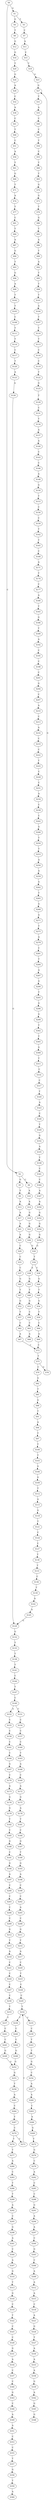 strict digraph  {
	S0 -> S1 [ label = G ];
	S0 -> S2 [ label = C ];
	S1 -> S3 [ label = T ];
	S1 -> S4 [ label = G ];
	S2 -> S5 [ label = G ];
	S2 -> S6 [ label = C ];
	S3 -> S7 [ label = C ];
	S4 -> S8 [ label = T ];
	S5 -> S9 [ label = T ];
	S6 -> S10 [ label = A ];
	S7 -> S11 [ label = A ];
	S8 -> S12 [ label = G ];
	S9 -> S13 [ label = A ];
	S10 -> S14 [ label = A ];
	S11 -> S15 [ label = C ];
	S12 -> S16 [ label = G ];
	S13 -> S17 [ label = A ];
	S14 -> S18 [ label = G ];
	S15 -> S19 [ label = T ];
	S16 -> S20 [ label = T ];
	S17 -> S21 [ label = A ];
	S18 -> S22 [ label = G ];
	S19 -> S23 [ label = G ];
	S20 -> S24 [ label = G ];
	S21 -> S25 [ label = A ];
	S22 -> S26 [ label = G ];
	S23 -> S27 [ label = G ];
	S24 -> S28 [ label = A ];
	S25 -> S29 [ label = C ];
	S26 -> S30 [ label = G ];
	S27 -> S31 [ label = T ];
	S28 -> S32 [ label = C ];
	S29 -> S33 [ label = C ];
	S30 -> S34 [ label = T ];
	S31 -> S35 [ label = A ];
	S32 -> S36 [ label = A ];
	S33 -> S37 [ label = C ];
	S34 -> S38 [ label = A ];
	S34 -> S39 [ label = C ];
	S35 -> S40 [ label = C ];
	S36 -> S41 [ label = C ];
	S37 -> S42 [ label = G ];
	S38 -> S43 [ label = G ];
	S39 -> S44 [ label = G ];
	S40 -> S45 [ label = C ];
	S41 -> S46 [ label = T ];
	S42 -> S47 [ label = T ];
	S43 -> S48 [ label = T ];
	S44 -> S49 [ label = T ];
	S45 -> S50 [ label = T ];
	S46 -> S51 [ label = C ];
	S47 -> S52 [ label = G ];
	S48 -> S53 [ label = G ];
	S49 -> S54 [ label = G ];
	S50 -> S55 [ label = C ];
	S51 -> S56 [ label = A ];
	S52 -> S57 [ label = T ];
	S53 -> S58 [ label = C ];
	S54 -> S59 [ label = T ];
	S55 -> S60 [ label = T ];
	S56 -> S61 [ label = T ];
	S57 -> S62 [ label = C ];
	S58 -> S63 [ label = C ];
	S59 -> S64 [ label = C ];
	S60 -> S65 [ label = T ];
	S61 -> S66 [ label = G ];
	S62 -> S67 [ label = A ];
	S63 -> S68 [ label = A ];
	S64 -> S69 [ label = A ];
	S65 -> S70 [ label = G ];
	S66 -> S71 [ label = T ];
	S67 -> S72 [ label = C ];
	S69 -> S72 [ label = C ];
	S70 -> S73 [ label = G ];
	S71 -> S74 [ label = A ];
	S72 -> S75 [ label = T ];
	S73 -> S76 [ label = T ];
	S74 -> S77 [ label = T ];
	S75 -> S78 [ label = G ];
	S75 -> S79 [ label = C ];
	S76 -> S80 [ label = G ];
	S77 -> S81 [ label = C ];
	S78 -> S27 [ label = G ];
	S79 -> S82 [ label = G ];
	S80 -> S83 [ label = T ];
	S81 -> S84 [ label = T ];
	S82 -> S85 [ label = T ];
	S83 -> S86 [ label = A ];
	S84 -> S87 [ label = A ];
	S85 -> S88 [ label = G ];
	S86 -> S89 [ label = T ];
	S87 -> S90 [ label = G ];
	S88 -> S91 [ label = T ];
	S89 -> S92 [ label = A ];
	S90 -> S93 [ label = T ];
	S91 -> S94 [ label = A ];
	S92 -> S95 [ label = T ];
	S93 -> S96 [ label = G ];
	S94 -> S97 [ label = T ];
	S95 -> S98 [ label = T ];
	S96 -> S99 [ label = A ];
	S97 -> S100 [ label = T ];
	S98 -> S101 [ label = T ];
	S99 -> S102 [ label = T ];
	S100 -> S103 [ label = T ];
	S101 -> S104 [ label = A ];
	S102 -> S105 [ label = T ];
	S103 -> S106 [ label = G ];
	S104 -> S107 [ label = T ];
	S105 -> S108 [ label = C ];
	S106 -> S109 [ label = G ];
	S107 -> S110 [ label = T ];
	S108 -> S111 [ label = T ];
	S109 -> S112 [ label = T ];
	S110 -> S113 [ label = T ];
	S111 -> S114 [ label = T ];
	S112 -> S115 [ label = G ];
	S113 -> S116 [ label = C ];
	S114 -> S117 [ label = C ];
	S115 -> S118 [ label = G ];
	S116 -> S119 [ label = C ];
	S117 -> S120 [ label = T ];
	S118 -> S121 [ label = T ];
	S119 -> S122 [ label = T ];
	S120 -> S123 [ label = A ];
	S121 -> S124 [ label = C ];
	S122 -> S125 [ label = G ];
	S123 -> S126 [ label = A ];
	S124 -> S127 [ label = C ];
	S125 -> S128 [ label = T ];
	S126 -> S129 [ label = G ];
	S127 -> S130 [ label = T ];
	S128 -> S131 [ label = C ];
	S129 -> S132 [ label = G ];
	S130 -> S133 [ label = T ];
	S131 -> S134 [ label = T ];
	S132 -> S135 [ label = T ];
	S133 -> S136 [ label = C ];
	S134 -> S137 [ label = A ];
	S135 -> S138 [ label = T ];
	S136 -> S139 [ label = T ];
	S137 -> S140 [ label = A ];
	S138 -> S141 [ label = T ];
	S139 -> S142 [ label = A ];
	S140 -> S143 [ label = C ];
	S141 -> S144 [ label = C ];
	S142 -> S145 [ label = A ];
	S143 -> S146 [ label = C ];
	S144 -> S147 [ label = T ];
	S145 -> S129 [ label = G ];
	S146 -> S148 [ label = A ];
	S147 -> S149 [ label = C ];
	S148 -> S150 [ label = G ];
	S149 -> S151 [ label = C ];
	S149 -> S152 [ label = A ];
	S150 -> S153 [ label = T ];
	S151 -> S154 [ label = C ];
	S152 -> S155 [ label = C ];
	S153 -> S156 [ label = C ];
	S154 -> S157 [ label = C ];
	S155 -> S158 [ label = C ];
	S156 -> S159 [ label = C ];
	S157 -> S160 [ label = C ];
	S158 -> S161 [ label = C ];
	S159 -> S162 [ label = T ];
	S160 -> S163 [ label = T ];
	S161 -> S164 [ label = C ];
	S162 -> S165 [ label = T ];
	S163 -> S166 [ label = A ];
	S164 -> S167 [ label = G ];
	S165 -> S168 [ label = C ];
	S166 -> S169 [ label = C ];
	S167 -> S170 [ label = C ];
	S168 -> S171 [ label = A ];
	S169 -> S172 [ label = A ];
	S170 -> S173 [ label = A ];
	S171 -> S174 [ label = T ];
	S172 -> S175 [ label = G ];
	S173 -> S176 [ label = G ];
	S174 -> S177 [ label = C ];
	S175 -> S178 [ label = A ];
	S176 -> S179 [ label = G ];
	S177 -> S180 [ label = A ];
	S178 -> S181 [ label = T ];
	S179 -> S182 [ label = T ];
	S180 -> S183 [ label = T ];
	S181 -> S184 [ label = C ];
	S182 -> S185 [ label = C ];
	S183 -> S186 [ label = G ];
	S184 -> S187 [ label = G ];
	S185 -> S188 [ label = G ];
	S186 -> S189 [ label = T ];
	S187 -> S190 [ label = T ];
	S188 -> S191 [ label = C ];
	S189 -> S192 [ label = A ];
	S190 -> S193 [ label = G ];
	S191 -> S194 [ label = G ];
	S192 -> S195 [ label = C ];
	S193 -> S196 [ label = A ];
	S194 -> S197 [ label = A ];
	S195 -> S198 [ label = C ];
	S196 -> S199 [ label = C ];
	S197 -> S200 [ label = C ];
	S198 -> S201 [ label = C ];
	S199 -> S202 [ label = C ];
	S200 -> S203 [ label = C ];
	S201 -> S204 [ label = G ];
	S202 -> S205 [ label = A ];
	S203 -> S206 [ label = C ];
	S204 -> S207 [ label = C ];
	S205 -> S208 [ label = C ];
	S206 -> S209 [ label = C ];
	S207 -> S210 [ label = A ];
	S208 -> S211 [ label = G ];
	S209 -> S212 [ label = G ];
	S210 -> S213 [ label = C ];
	S211 -> S214 [ label = T ];
	S212 -> S215 [ label = T ];
	S213 -> S216 [ label = A ];
	S214 -> S217 [ label = A ];
	S215 -> S218 [ label = A ];
	S216 -> S219 [ label = C ];
	S217 -> S220 [ label = C ];
	S218 -> S221 [ label = C ];
	S219 -> S222 [ label = C ];
	S220 -> S223 [ label = T ];
	S221 -> S224 [ label = C ];
	S222 -> S225 [ label = T ];
	S223 -> S226 [ label = C ];
	S224 -> S227 [ label = C ];
	S225 -> S228 [ label = C ];
	S226 -> S229 [ label = C ];
	S227 -> S230 [ label = C ];
	S228 -> S231 [ label = C ];
	S229 -> S232 [ label = T ];
	S230 -> S233 [ label = T ];
	S231 -> S234 [ label = A ];
	S232 -> S235 [ label = C ];
	S232 -> S236 [ label = T ];
	S233 -> S237 [ label = T ];
	S234 -> S238 [ label = C ];
	S235 -> S239 [ label = C ];
	S236 -> S240 [ label = C ];
	S237 -> S241 [ label = C ];
	S238 -> S242 [ label = C ];
	S239 -> S243 [ label = T ];
	S240 -> S244 [ label = C ];
	S241 -> S245 [ label = C ];
	S242 -> S246 [ label = G ];
	S243 -> S247 [ label = T ];
	S244 -> S248 [ label = G ];
	S245 -> S249 [ label = G ];
	S246 -> S250 [ label = T ];
	S247 -> S251 [ label = G ];
	S248 -> S252 [ label = G ];
	S249 -> S252 [ label = G ];
	S250 -> S253 [ label = T ];
	S251 -> S254 [ label = C ];
	S252 -> S255 [ label = G ];
	S253 -> S256 [ label = A ];
	S254 -> S257 [ label = A ];
	S255 -> S258 [ label = T ];
	S256 -> S259 [ label = A ];
	S257 -> S260 [ label = A ];
	S258 -> S261 [ label = A ];
	S259 -> S262 [ label = G ];
	S260 -> S263 [ label = C ];
	S261 -> S264 [ label = C ];
	S262 -> S265 [ label = T ];
	S263 -> S266 [ label = A ];
	S264 -> S267 [ label = T ];
	S265 -> S268 [ label = G ];
	S266 -> S269 [ label = G ];
	S267 -> S270 [ label = C ];
	S268 -> S271 [ label = G ];
	S269 -> S272 [ label = T ];
	S270 -> S273 [ label = C ];
	S270 -> S274 [ label = T ];
	S271 -> S275 [ label = T ];
	S272 -> S276 [ label = G ];
	S273 -> S232 [ label = T ];
	S274 -> S277 [ label = T ];
	S275 -> S278 [ label = A ];
	S276 -> S279 [ label = C ];
	S277 -> S280 [ label = A ];
	S278 -> S281 [ label = C ];
	S279 -> S282 [ label = A ];
	S280 -> S283 [ label = C ];
	S281 -> S284 [ label = T ];
	S282 -> S285 [ label = C ];
	S283 -> S286 [ label = T ];
	S284 -> S287 [ label = A ];
	S285 -> S288 [ label = C ];
	S286 -> S289 [ label = T ];
	S287 -> S290 [ label = G ];
	S288 -> S291 [ label = G ];
	S289 -> S292 [ label = A ];
	S290 -> S293 [ label = T ];
	S291 -> S294 [ label = A ];
	S292 -> S295 [ label = C ];
	S293 -> S296 [ label = G ];
	S294 -> S297 [ label = A ];
	S295 -> S298 [ label = G ];
	S296 -> S299 [ label = G ];
	S297 -> S300 [ label = C ];
	S298 -> S301 [ label = A ];
	S299 -> S302 [ label = T ];
	S300 -> S303 [ label = G ];
	S301 -> S304 [ label = C ];
	S302 -> S305 [ label = T ];
	S303 -> S306 [ label = C ];
	S304 -> S307 [ label = A ];
	S305 -> S308 [ label = G ];
	S306 -> S309 [ label = A ];
	S307 -> S310 [ label = G ];
	S308 -> S311 [ label = T ];
	S309 -> S312 [ label = A ];
	S310 -> S313 [ label = T ];
	S311 -> S314 [ label = C ];
	S312 -> S315 [ label = A ];
	S313 -> S316 [ label = G ];
	S314 -> S317 [ label = C ];
	S315 -> S318 [ label = C ];
	S316 -> S319 [ label = C ];
	S317 -> S320 [ label = T ];
	S318 -> S321 [ label = A ];
	S319 -> S322 [ label = T ];
	S320 -> S323 [ label = A ];
	S321 -> S324 [ label = G ];
	S322 -> S325 [ label = C ];
	S323 -> S326 [ label = C ];
	S324 -> S327 [ label = T ];
	S325 -> S328 [ label = C ];
	S326 -> S329 [ label = T ];
	S327 -> S330 [ label = A ];
	S328 -> S331 [ label = G ];
	S329 -> S332 [ label = G ];
	S330 -> S333 [ label = A ];
	S331 -> S334 [ label = A ];
	S332 -> S335 [ label = A ];
	S333 -> S336 [ label = A ];
	S334 -> S337 [ label = C ];
	S335 -> S338 [ label = T ];
	S336 -> S339 [ label = G ];
	S337 -> S340 [ label = C ];
	S338 -> S341 [ label = C ];
	S339 -> S342 [ label = A ];
	S340 -> S343 [ label = G ];
	S341 -> S344 [ label = C ];
	S342 -> S345 [ label = G ];
	S343 -> S346 [ label = C ];
	S344 -> S347 [ label = A ];
	S345 -> S348 [ label = G ];
	S346 -> S349 [ label = A ];
	S347 -> S350 [ label = A ];
	S349 -> S351 [ label = A ];
	S350 -> S352 [ label = G ];
	S351 -> S353 [ label = C ];
	S352 -> S354 [ label = G ];
	S353 -> S355 [ label = C ];
	S354 -> S356 [ label = G ];
	S355 -> S357 [ label = T ];
	S356 -> S30 [ label = G ];
	S357 -> S358 [ label = G ];
	S358 -> S359 [ label = T ];
	S359 -> S360 [ label = A ];
}
